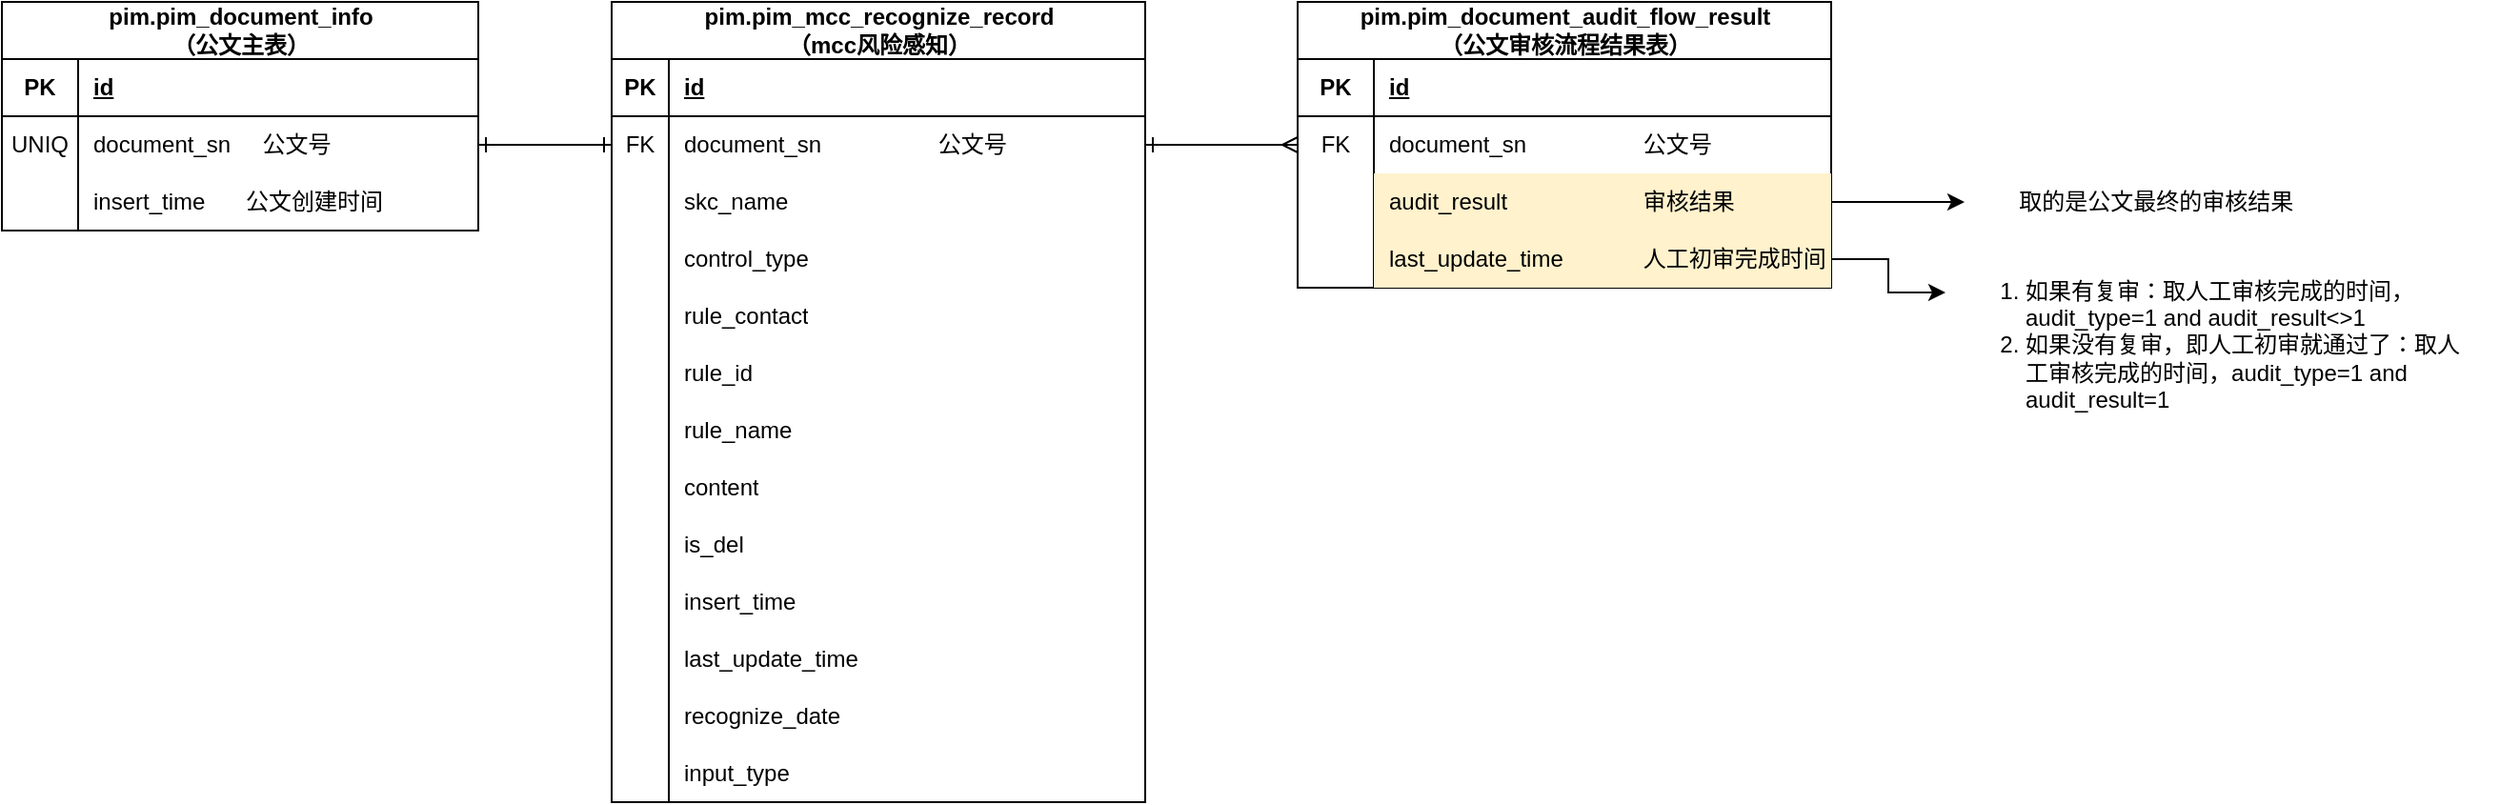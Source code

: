 <mxfile version="22.1.11" type="github">
  <diagram name="第 1 页" id="mirYbQMiVhFN95CKVaj2">
    <mxGraphModel dx="1528" dy="945" grid="1" gridSize="10" guides="1" tooltips="1" connect="1" arrows="1" fold="1" page="1" pageScale="1" pageWidth="827" pageHeight="1169" math="0" shadow="0">
      <root>
        <mxCell id="0" />
        <mxCell id="1" parent="0" />
        <mxCell id="CMeogjNzOUKb7R3VNsTo-1" value="pim.pim_mcc_recognize_record&lt;br&gt;（mcc风险感知）" style="shape=table;startSize=30;container=1;collapsible=1;childLayout=tableLayout;fixedRows=1;rowLines=0;fontStyle=1;align=center;resizeLast=1;html=1;" vertex="1" parent="1">
          <mxGeometry x="330" y="140" width="280" height="420" as="geometry" />
        </mxCell>
        <mxCell id="CMeogjNzOUKb7R3VNsTo-2" value="" style="shape=tableRow;horizontal=0;startSize=0;swimlaneHead=0;swimlaneBody=0;fillColor=none;collapsible=0;dropTarget=0;points=[[0,0.5],[1,0.5]];portConstraint=eastwest;top=0;left=0;right=0;bottom=1;" vertex="1" parent="CMeogjNzOUKb7R3VNsTo-1">
          <mxGeometry y="30" width="280" height="30" as="geometry" />
        </mxCell>
        <mxCell id="CMeogjNzOUKb7R3VNsTo-3" value="PK" style="shape=partialRectangle;connectable=0;fillColor=none;top=0;left=0;bottom=0;right=0;fontStyle=1;overflow=hidden;whiteSpace=wrap;html=1;" vertex="1" parent="CMeogjNzOUKb7R3VNsTo-2">
          <mxGeometry width="30" height="30" as="geometry">
            <mxRectangle width="30" height="30" as="alternateBounds" />
          </mxGeometry>
        </mxCell>
        <mxCell id="CMeogjNzOUKb7R3VNsTo-4" value="id" style="shape=partialRectangle;connectable=0;fillColor=none;top=0;left=0;bottom=0;right=0;align=left;spacingLeft=6;fontStyle=5;overflow=hidden;whiteSpace=wrap;html=1;" vertex="1" parent="CMeogjNzOUKb7R3VNsTo-2">
          <mxGeometry x="30" width="250" height="30" as="geometry">
            <mxRectangle width="250" height="30" as="alternateBounds" />
          </mxGeometry>
        </mxCell>
        <mxCell id="CMeogjNzOUKb7R3VNsTo-5" value="" style="shape=tableRow;horizontal=0;startSize=0;swimlaneHead=0;swimlaneBody=0;fillColor=none;collapsible=0;dropTarget=0;points=[[0,0.5],[1,0.5]];portConstraint=eastwest;top=0;left=0;right=0;bottom=0;" vertex="1" parent="CMeogjNzOUKb7R3VNsTo-1">
          <mxGeometry y="60" width="280" height="30" as="geometry" />
        </mxCell>
        <mxCell id="CMeogjNzOUKb7R3VNsTo-6" value="FK" style="shape=partialRectangle;connectable=0;fillColor=none;top=0;left=0;bottom=0;right=0;editable=1;overflow=hidden;whiteSpace=wrap;html=1;" vertex="1" parent="CMeogjNzOUKb7R3VNsTo-5">
          <mxGeometry width="30" height="30" as="geometry">
            <mxRectangle width="30" height="30" as="alternateBounds" />
          </mxGeometry>
        </mxCell>
        <mxCell id="CMeogjNzOUKb7R3VNsTo-7" value="document_sn&lt;span style=&quot;white-space: pre;&quot;&gt;&#x9;&lt;/span&gt;&lt;span style=&quot;white-space: pre;&quot;&gt;&#x9;&lt;/span&gt;&lt;span style=&quot;white-space: pre;&quot;&gt;&#x9;&lt;/span&gt;公文号" style="shape=partialRectangle;connectable=0;fillColor=none;top=0;left=0;bottom=0;right=0;align=left;spacingLeft=6;overflow=hidden;whiteSpace=wrap;html=1;" vertex="1" parent="CMeogjNzOUKb7R3VNsTo-5">
          <mxGeometry x="30" width="250" height="30" as="geometry">
            <mxRectangle width="250" height="30" as="alternateBounds" />
          </mxGeometry>
        </mxCell>
        <mxCell id="CMeogjNzOUKb7R3VNsTo-8" value="" style="shape=tableRow;horizontal=0;startSize=0;swimlaneHead=0;swimlaneBody=0;fillColor=none;collapsible=0;dropTarget=0;points=[[0,0.5],[1,0.5]];portConstraint=eastwest;top=0;left=0;right=0;bottom=0;" vertex="1" parent="CMeogjNzOUKb7R3VNsTo-1">
          <mxGeometry y="90" width="280" height="30" as="geometry" />
        </mxCell>
        <mxCell id="CMeogjNzOUKb7R3VNsTo-9" value="" style="shape=partialRectangle;connectable=0;fillColor=none;top=0;left=0;bottom=0;right=0;editable=1;overflow=hidden;whiteSpace=wrap;html=1;" vertex="1" parent="CMeogjNzOUKb7R3VNsTo-8">
          <mxGeometry width="30" height="30" as="geometry">
            <mxRectangle width="30" height="30" as="alternateBounds" />
          </mxGeometry>
        </mxCell>
        <mxCell id="CMeogjNzOUKb7R3VNsTo-10" value="skc_name" style="shape=partialRectangle;connectable=0;fillColor=none;top=0;left=0;bottom=0;right=0;align=left;spacingLeft=6;overflow=hidden;whiteSpace=wrap;html=1;" vertex="1" parent="CMeogjNzOUKb7R3VNsTo-8">
          <mxGeometry x="30" width="250" height="30" as="geometry">
            <mxRectangle width="250" height="30" as="alternateBounds" />
          </mxGeometry>
        </mxCell>
        <mxCell id="CMeogjNzOUKb7R3VNsTo-11" value="" style="shape=tableRow;horizontal=0;startSize=0;swimlaneHead=0;swimlaneBody=0;fillColor=none;collapsible=0;dropTarget=0;points=[[0,0.5],[1,0.5]];portConstraint=eastwest;top=0;left=0;right=0;bottom=0;" vertex="1" parent="CMeogjNzOUKb7R3VNsTo-1">
          <mxGeometry y="120" width="280" height="30" as="geometry" />
        </mxCell>
        <mxCell id="CMeogjNzOUKb7R3VNsTo-12" value="" style="shape=partialRectangle;connectable=0;fillColor=none;top=0;left=0;bottom=0;right=0;editable=1;overflow=hidden;whiteSpace=wrap;html=1;" vertex="1" parent="CMeogjNzOUKb7R3VNsTo-11">
          <mxGeometry width="30" height="30" as="geometry">
            <mxRectangle width="30" height="30" as="alternateBounds" />
          </mxGeometry>
        </mxCell>
        <mxCell id="CMeogjNzOUKb7R3VNsTo-13" value="control_type" style="shape=partialRectangle;connectable=0;fillColor=none;top=0;left=0;bottom=0;right=0;align=left;spacingLeft=6;overflow=hidden;whiteSpace=wrap;html=1;" vertex="1" parent="CMeogjNzOUKb7R3VNsTo-11">
          <mxGeometry x="30" width="250" height="30" as="geometry">
            <mxRectangle width="250" height="30" as="alternateBounds" />
          </mxGeometry>
        </mxCell>
        <mxCell id="CMeogjNzOUKb7R3VNsTo-14" value="" style="shape=tableRow;horizontal=0;startSize=0;swimlaneHead=0;swimlaneBody=0;fillColor=none;collapsible=0;dropTarget=0;points=[[0,0.5],[1,0.5]];portConstraint=eastwest;top=0;left=0;right=0;bottom=0;" vertex="1" parent="CMeogjNzOUKb7R3VNsTo-1">
          <mxGeometry y="150" width="280" height="30" as="geometry" />
        </mxCell>
        <mxCell id="CMeogjNzOUKb7R3VNsTo-15" value="" style="shape=partialRectangle;connectable=0;fillColor=none;top=0;left=0;bottom=0;right=0;editable=1;overflow=hidden;whiteSpace=wrap;html=1;" vertex="1" parent="CMeogjNzOUKb7R3VNsTo-14">
          <mxGeometry width="30" height="30" as="geometry">
            <mxRectangle width="30" height="30" as="alternateBounds" />
          </mxGeometry>
        </mxCell>
        <mxCell id="CMeogjNzOUKb7R3VNsTo-16" value="rule_contact" style="shape=partialRectangle;connectable=0;fillColor=none;top=0;left=0;bottom=0;right=0;align=left;spacingLeft=6;overflow=hidden;whiteSpace=wrap;html=1;" vertex="1" parent="CMeogjNzOUKb7R3VNsTo-14">
          <mxGeometry x="30" width="250" height="30" as="geometry">
            <mxRectangle width="250" height="30" as="alternateBounds" />
          </mxGeometry>
        </mxCell>
        <mxCell id="CMeogjNzOUKb7R3VNsTo-17" value="" style="shape=tableRow;horizontal=0;startSize=0;swimlaneHead=0;swimlaneBody=0;fillColor=none;collapsible=0;dropTarget=0;points=[[0,0.5],[1,0.5]];portConstraint=eastwest;top=0;left=0;right=0;bottom=0;" vertex="1" parent="CMeogjNzOUKb7R3VNsTo-1">
          <mxGeometry y="180" width="280" height="30" as="geometry" />
        </mxCell>
        <mxCell id="CMeogjNzOUKb7R3VNsTo-18" value="" style="shape=partialRectangle;connectable=0;fillColor=none;top=0;left=0;bottom=0;right=0;editable=1;overflow=hidden;whiteSpace=wrap;html=1;" vertex="1" parent="CMeogjNzOUKb7R3VNsTo-17">
          <mxGeometry width="30" height="30" as="geometry">
            <mxRectangle width="30" height="30" as="alternateBounds" />
          </mxGeometry>
        </mxCell>
        <mxCell id="CMeogjNzOUKb7R3VNsTo-19" value="rule_id" style="shape=partialRectangle;connectable=0;fillColor=none;top=0;left=0;bottom=0;right=0;align=left;spacingLeft=6;overflow=hidden;whiteSpace=wrap;html=1;" vertex="1" parent="CMeogjNzOUKb7R3VNsTo-17">
          <mxGeometry x="30" width="250" height="30" as="geometry">
            <mxRectangle width="250" height="30" as="alternateBounds" />
          </mxGeometry>
        </mxCell>
        <mxCell id="CMeogjNzOUKb7R3VNsTo-20" value="" style="shape=tableRow;horizontal=0;startSize=0;swimlaneHead=0;swimlaneBody=0;fillColor=none;collapsible=0;dropTarget=0;points=[[0,0.5],[1,0.5]];portConstraint=eastwest;top=0;left=0;right=0;bottom=0;" vertex="1" parent="CMeogjNzOUKb7R3VNsTo-1">
          <mxGeometry y="210" width="280" height="30" as="geometry" />
        </mxCell>
        <mxCell id="CMeogjNzOUKb7R3VNsTo-21" value="" style="shape=partialRectangle;connectable=0;fillColor=none;top=0;left=0;bottom=0;right=0;editable=1;overflow=hidden;whiteSpace=wrap;html=1;" vertex="1" parent="CMeogjNzOUKb7R3VNsTo-20">
          <mxGeometry width="30" height="30" as="geometry">
            <mxRectangle width="30" height="30" as="alternateBounds" />
          </mxGeometry>
        </mxCell>
        <mxCell id="CMeogjNzOUKb7R3VNsTo-22" value="rule_name" style="shape=partialRectangle;connectable=0;fillColor=none;top=0;left=0;bottom=0;right=0;align=left;spacingLeft=6;overflow=hidden;whiteSpace=wrap;html=1;" vertex="1" parent="CMeogjNzOUKb7R3VNsTo-20">
          <mxGeometry x="30" width="250" height="30" as="geometry">
            <mxRectangle width="250" height="30" as="alternateBounds" />
          </mxGeometry>
        </mxCell>
        <mxCell id="CMeogjNzOUKb7R3VNsTo-23" value="" style="shape=tableRow;horizontal=0;startSize=0;swimlaneHead=0;swimlaneBody=0;fillColor=none;collapsible=0;dropTarget=0;points=[[0,0.5],[1,0.5]];portConstraint=eastwest;top=0;left=0;right=0;bottom=0;" vertex="1" parent="CMeogjNzOUKb7R3VNsTo-1">
          <mxGeometry y="240" width="280" height="30" as="geometry" />
        </mxCell>
        <mxCell id="CMeogjNzOUKb7R3VNsTo-24" value="" style="shape=partialRectangle;connectable=0;fillColor=none;top=0;left=0;bottom=0;right=0;editable=1;overflow=hidden;whiteSpace=wrap;html=1;" vertex="1" parent="CMeogjNzOUKb7R3VNsTo-23">
          <mxGeometry width="30" height="30" as="geometry">
            <mxRectangle width="30" height="30" as="alternateBounds" />
          </mxGeometry>
        </mxCell>
        <mxCell id="CMeogjNzOUKb7R3VNsTo-25" value="content" style="shape=partialRectangle;connectable=0;fillColor=none;top=0;left=0;bottom=0;right=0;align=left;spacingLeft=6;overflow=hidden;whiteSpace=wrap;html=1;" vertex="1" parent="CMeogjNzOUKb7R3VNsTo-23">
          <mxGeometry x="30" width="250" height="30" as="geometry">
            <mxRectangle width="250" height="30" as="alternateBounds" />
          </mxGeometry>
        </mxCell>
        <mxCell id="CMeogjNzOUKb7R3VNsTo-26" value="" style="shape=tableRow;horizontal=0;startSize=0;swimlaneHead=0;swimlaneBody=0;fillColor=none;collapsible=0;dropTarget=0;points=[[0,0.5],[1,0.5]];portConstraint=eastwest;top=0;left=0;right=0;bottom=0;" vertex="1" parent="CMeogjNzOUKb7R3VNsTo-1">
          <mxGeometry y="270" width="280" height="30" as="geometry" />
        </mxCell>
        <mxCell id="CMeogjNzOUKb7R3VNsTo-27" value="" style="shape=partialRectangle;connectable=0;fillColor=none;top=0;left=0;bottom=0;right=0;editable=1;overflow=hidden;whiteSpace=wrap;html=1;" vertex="1" parent="CMeogjNzOUKb7R3VNsTo-26">
          <mxGeometry width="30" height="30" as="geometry">
            <mxRectangle width="30" height="30" as="alternateBounds" />
          </mxGeometry>
        </mxCell>
        <mxCell id="CMeogjNzOUKb7R3VNsTo-28" value="is_del" style="shape=partialRectangle;connectable=0;fillColor=none;top=0;left=0;bottom=0;right=0;align=left;spacingLeft=6;overflow=hidden;whiteSpace=wrap;html=1;" vertex="1" parent="CMeogjNzOUKb7R3VNsTo-26">
          <mxGeometry x="30" width="250" height="30" as="geometry">
            <mxRectangle width="250" height="30" as="alternateBounds" />
          </mxGeometry>
        </mxCell>
        <mxCell id="CMeogjNzOUKb7R3VNsTo-29" value="" style="shape=tableRow;horizontal=0;startSize=0;swimlaneHead=0;swimlaneBody=0;fillColor=none;collapsible=0;dropTarget=0;points=[[0,0.5],[1,0.5]];portConstraint=eastwest;top=0;left=0;right=0;bottom=0;" vertex="1" parent="CMeogjNzOUKb7R3VNsTo-1">
          <mxGeometry y="300" width="280" height="30" as="geometry" />
        </mxCell>
        <mxCell id="CMeogjNzOUKb7R3VNsTo-30" value="" style="shape=partialRectangle;connectable=0;fillColor=none;top=0;left=0;bottom=0;right=0;editable=1;overflow=hidden;whiteSpace=wrap;html=1;" vertex="1" parent="CMeogjNzOUKb7R3VNsTo-29">
          <mxGeometry width="30" height="30" as="geometry">
            <mxRectangle width="30" height="30" as="alternateBounds" />
          </mxGeometry>
        </mxCell>
        <mxCell id="CMeogjNzOUKb7R3VNsTo-31" value="insert_time" style="shape=partialRectangle;connectable=0;fillColor=none;top=0;left=0;bottom=0;right=0;align=left;spacingLeft=6;overflow=hidden;whiteSpace=wrap;html=1;" vertex="1" parent="CMeogjNzOUKb7R3VNsTo-29">
          <mxGeometry x="30" width="250" height="30" as="geometry">
            <mxRectangle width="250" height="30" as="alternateBounds" />
          </mxGeometry>
        </mxCell>
        <mxCell id="CMeogjNzOUKb7R3VNsTo-32" value="" style="shape=tableRow;horizontal=0;startSize=0;swimlaneHead=0;swimlaneBody=0;fillColor=none;collapsible=0;dropTarget=0;points=[[0,0.5],[1,0.5]];portConstraint=eastwest;top=0;left=0;right=0;bottom=0;" vertex="1" parent="CMeogjNzOUKb7R3VNsTo-1">
          <mxGeometry y="330" width="280" height="30" as="geometry" />
        </mxCell>
        <mxCell id="CMeogjNzOUKb7R3VNsTo-33" value="" style="shape=partialRectangle;connectable=0;fillColor=none;top=0;left=0;bottom=0;right=0;editable=1;overflow=hidden;whiteSpace=wrap;html=1;" vertex="1" parent="CMeogjNzOUKb7R3VNsTo-32">
          <mxGeometry width="30" height="30" as="geometry">
            <mxRectangle width="30" height="30" as="alternateBounds" />
          </mxGeometry>
        </mxCell>
        <mxCell id="CMeogjNzOUKb7R3VNsTo-34" value="last_update_time" style="shape=partialRectangle;connectable=0;fillColor=none;top=0;left=0;bottom=0;right=0;align=left;spacingLeft=6;overflow=hidden;whiteSpace=wrap;html=1;" vertex="1" parent="CMeogjNzOUKb7R3VNsTo-32">
          <mxGeometry x="30" width="250" height="30" as="geometry">
            <mxRectangle width="250" height="30" as="alternateBounds" />
          </mxGeometry>
        </mxCell>
        <mxCell id="CMeogjNzOUKb7R3VNsTo-35" value="" style="shape=tableRow;horizontal=0;startSize=0;swimlaneHead=0;swimlaneBody=0;fillColor=none;collapsible=0;dropTarget=0;points=[[0,0.5],[1,0.5]];portConstraint=eastwest;top=0;left=0;right=0;bottom=0;" vertex="1" parent="CMeogjNzOUKb7R3VNsTo-1">
          <mxGeometry y="360" width="280" height="30" as="geometry" />
        </mxCell>
        <mxCell id="CMeogjNzOUKb7R3VNsTo-36" value="" style="shape=partialRectangle;connectable=0;fillColor=none;top=0;left=0;bottom=0;right=0;editable=1;overflow=hidden;whiteSpace=wrap;html=1;" vertex="1" parent="CMeogjNzOUKb7R3VNsTo-35">
          <mxGeometry width="30" height="30" as="geometry">
            <mxRectangle width="30" height="30" as="alternateBounds" />
          </mxGeometry>
        </mxCell>
        <mxCell id="CMeogjNzOUKb7R3VNsTo-37" value="recognize_date" style="shape=partialRectangle;connectable=0;fillColor=none;top=0;left=0;bottom=0;right=0;align=left;spacingLeft=6;overflow=hidden;whiteSpace=wrap;html=1;" vertex="1" parent="CMeogjNzOUKb7R3VNsTo-35">
          <mxGeometry x="30" width="250" height="30" as="geometry">
            <mxRectangle width="250" height="30" as="alternateBounds" />
          </mxGeometry>
        </mxCell>
        <mxCell id="CMeogjNzOUKb7R3VNsTo-39" value="" style="shape=tableRow;horizontal=0;startSize=0;swimlaneHead=0;swimlaneBody=0;fillColor=none;collapsible=0;dropTarget=0;points=[[0,0.5],[1,0.5]];portConstraint=eastwest;top=0;left=0;right=0;bottom=0;" vertex="1" parent="CMeogjNzOUKb7R3VNsTo-1">
          <mxGeometry y="390" width="280" height="30" as="geometry" />
        </mxCell>
        <mxCell id="CMeogjNzOUKb7R3VNsTo-40" value="" style="shape=partialRectangle;connectable=0;fillColor=none;top=0;left=0;bottom=0;right=0;editable=1;overflow=hidden;whiteSpace=wrap;html=1;" vertex="1" parent="CMeogjNzOUKb7R3VNsTo-39">
          <mxGeometry width="30" height="30" as="geometry">
            <mxRectangle width="30" height="30" as="alternateBounds" />
          </mxGeometry>
        </mxCell>
        <mxCell id="CMeogjNzOUKb7R3VNsTo-41" value="input_type" style="shape=partialRectangle;connectable=0;fillColor=none;top=0;left=0;bottom=0;right=0;align=left;spacingLeft=6;overflow=hidden;whiteSpace=wrap;html=1;" vertex="1" parent="CMeogjNzOUKb7R3VNsTo-39">
          <mxGeometry x="30" width="250" height="30" as="geometry">
            <mxRectangle width="250" height="30" as="alternateBounds" />
          </mxGeometry>
        </mxCell>
        <mxCell id="CMeogjNzOUKb7R3VNsTo-48" value="pim.pim_document_info&lt;br&gt;（公文主表）" style="shape=table;startSize=30;container=1;collapsible=1;childLayout=tableLayout;fixedRows=1;rowLines=0;fontStyle=1;align=center;resizeLast=1;html=1;" vertex="1" parent="1">
          <mxGeometry x="10" y="140" width="250" height="120" as="geometry" />
        </mxCell>
        <mxCell id="CMeogjNzOUKb7R3VNsTo-49" value="" style="shape=tableRow;horizontal=0;startSize=0;swimlaneHead=0;swimlaneBody=0;fillColor=none;collapsible=0;dropTarget=0;points=[[0,0.5],[1,0.5]];portConstraint=eastwest;top=0;left=0;right=0;bottom=1;" vertex="1" parent="CMeogjNzOUKb7R3VNsTo-48">
          <mxGeometry y="30" width="250" height="30" as="geometry" />
        </mxCell>
        <mxCell id="CMeogjNzOUKb7R3VNsTo-50" value="PK" style="shape=partialRectangle;connectable=0;fillColor=none;top=0;left=0;bottom=0;right=0;fontStyle=1;overflow=hidden;whiteSpace=wrap;html=1;" vertex="1" parent="CMeogjNzOUKb7R3VNsTo-49">
          <mxGeometry width="40" height="30" as="geometry">
            <mxRectangle width="40" height="30" as="alternateBounds" />
          </mxGeometry>
        </mxCell>
        <mxCell id="CMeogjNzOUKb7R3VNsTo-51" value="id" style="shape=partialRectangle;connectable=0;fillColor=none;top=0;left=0;bottom=0;right=0;align=left;spacingLeft=6;fontStyle=5;overflow=hidden;whiteSpace=wrap;html=1;" vertex="1" parent="CMeogjNzOUKb7R3VNsTo-49">
          <mxGeometry x="40" width="210" height="30" as="geometry">
            <mxRectangle width="210" height="30" as="alternateBounds" />
          </mxGeometry>
        </mxCell>
        <mxCell id="CMeogjNzOUKb7R3VNsTo-52" value="" style="shape=tableRow;horizontal=0;startSize=0;swimlaneHead=0;swimlaneBody=0;fillColor=none;collapsible=0;dropTarget=0;points=[[0,0.5],[1,0.5]];portConstraint=eastwest;top=0;left=0;right=0;bottom=0;" vertex="1" parent="CMeogjNzOUKb7R3VNsTo-48">
          <mxGeometry y="60" width="250" height="30" as="geometry" />
        </mxCell>
        <mxCell id="CMeogjNzOUKb7R3VNsTo-53" value="UNIQ" style="shape=partialRectangle;connectable=0;fillColor=none;top=0;left=0;bottom=0;right=0;editable=1;overflow=hidden;whiteSpace=wrap;html=1;" vertex="1" parent="CMeogjNzOUKb7R3VNsTo-52">
          <mxGeometry width="40" height="30" as="geometry">
            <mxRectangle width="40" height="30" as="alternateBounds" />
          </mxGeometry>
        </mxCell>
        <mxCell id="CMeogjNzOUKb7R3VNsTo-54" value="document_sn&amp;nbsp; &amp;nbsp; &amp;nbsp;公文号" style="shape=partialRectangle;connectable=0;fillColor=none;top=0;left=0;bottom=0;right=0;align=left;spacingLeft=6;overflow=hidden;whiteSpace=wrap;html=1;" vertex="1" parent="CMeogjNzOUKb7R3VNsTo-52">
          <mxGeometry x="40" width="210" height="30" as="geometry">
            <mxRectangle width="210" height="30" as="alternateBounds" />
          </mxGeometry>
        </mxCell>
        <mxCell id="CMeogjNzOUKb7R3VNsTo-55" value="" style="shape=tableRow;horizontal=0;startSize=0;swimlaneHead=0;swimlaneBody=0;fillColor=none;collapsible=0;dropTarget=0;points=[[0,0.5],[1,0.5]];portConstraint=eastwest;top=0;left=0;right=0;bottom=0;" vertex="1" parent="CMeogjNzOUKb7R3VNsTo-48">
          <mxGeometry y="90" width="250" height="30" as="geometry" />
        </mxCell>
        <mxCell id="CMeogjNzOUKb7R3VNsTo-56" value="" style="shape=partialRectangle;connectable=0;fillColor=none;top=0;left=0;bottom=0;right=0;editable=1;overflow=hidden;whiteSpace=wrap;html=1;" vertex="1" parent="CMeogjNzOUKb7R3VNsTo-55">
          <mxGeometry width="40" height="30" as="geometry">
            <mxRectangle width="40" height="30" as="alternateBounds" />
          </mxGeometry>
        </mxCell>
        <mxCell id="CMeogjNzOUKb7R3VNsTo-57" value="insert_time&lt;span style=&quot;white-space: pre;&quot;&gt;&#x9;&lt;/span&gt;公文创建时间" style="shape=partialRectangle;connectable=0;fillColor=none;top=0;left=0;bottom=0;right=0;align=left;spacingLeft=6;overflow=hidden;whiteSpace=wrap;html=1;" vertex="1" parent="CMeogjNzOUKb7R3VNsTo-55">
          <mxGeometry x="40" width="210" height="30" as="geometry">
            <mxRectangle width="210" height="30" as="alternateBounds" />
          </mxGeometry>
        </mxCell>
        <mxCell id="CMeogjNzOUKb7R3VNsTo-62" value="pim.pim_document_audit_flow_result&lt;br&gt;（公文审核流程结果表）" style="shape=table;startSize=30;container=1;collapsible=1;childLayout=tableLayout;fixedRows=1;rowLines=0;fontStyle=1;align=center;resizeLast=1;html=1;" vertex="1" parent="1">
          <mxGeometry x="690" y="140" width="280" height="150" as="geometry" />
        </mxCell>
        <mxCell id="CMeogjNzOUKb7R3VNsTo-63" value="" style="shape=tableRow;horizontal=0;startSize=0;swimlaneHead=0;swimlaneBody=0;fillColor=none;collapsible=0;dropTarget=0;points=[[0,0.5],[1,0.5]];portConstraint=eastwest;top=0;left=0;right=0;bottom=1;" vertex="1" parent="CMeogjNzOUKb7R3VNsTo-62">
          <mxGeometry y="30" width="280" height="30" as="geometry" />
        </mxCell>
        <mxCell id="CMeogjNzOUKb7R3VNsTo-64" value="PK" style="shape=partialRectangle;connectable=0;fillColor=none;top=0;left=0;bottom=0;right=0;fontStyle=1;overflow=hidden;whiteSpace=wrap;html=1;" vertex="1" parent="CMeogjNzOUKb7R3VNsTo-63">
          <mxGeometry width="40" height="30" as="geometry">
            <mxRectangle width="40" height="30" as="alternateBounds" />
          </mxGeometry>
        </mxCell>
        <mxCell id="CMeogjNzOUKb7R3VNsTo-65" value="id" style="shape=partialRectangle;connectable=0;fillColor=none;top=0;left=0;bottom=0;right=0;align=left;spacingLeft=6;fontStyle=5;overflow=hidden;whiteSpace=wrap;html=1;" vertex="1" parent="CMeogjNzOUKb7R3VNsTo-63">
          <mxGeometry x="40" width="240" height="30" as="geometry">
            <mxRectangle width="240" height="30" as="alternateBounds" />
          </mxGeometry>
        </mxCell>
        <mxCell id="CMeogjNzOUKb7R3VNsTo-66" value="" style="shape=tableRow;horizontal=0;startSize=0;swimlaneHead=0;swimlaneBody=0;fillColor=none;collapsible=0;dropTarget=0;points=[[0,0.5],[1,0.5]];portConstraint=eastwest;top=0;left=0;right=0;bottom=0;" vertex="1" parent="CMeogjNzOUKb7R3VNsTo-62">
          <mxGeometry y="60" width="280" height="30" as="geometry" />
        </mxCell>
        <mxCell id="CMeogjNzOUKb7R3VNsTo-67" value="FK" style="shape=partialRectangle;connectable=0;fillColor=none;top=0;left=0;bottom=0;right=0;editable=1;overflow=hidden;whiteSpace=wrap;html=1;" vertex="1" parent="CMeogjNzOUKb7R3VNsTo-66">
          <mxGeometry width="40" height="30" as="geometry">
            <mxRectangle width="40" height="30" as="alternateBounds" />
          </mxGeometry>
        </mxCell>
        <mxCell id="CMeogjNzOUKb7R3VNsTo-68" value="document_sn&lt;span style=&quot;white-space: pre;&quot;&gt;&#x9;&lt;/span&gt;&lt;span style=&quot;white-space: pre;&quot;&gt;&#x9;&lt;span style=&quot;white-space: pre;&quot;&gt;&#x9;&lt;/span&gt;&lt;/span&gt;公文号" style="shape=partialRectangle;connectable=0;fillColor=none;top=0;left=0;bottom=0;right=0;align=left;spacingLeft=6;overflow=hidden;whiteSpace=wrap;html=1;" vertex="1" parent="CMeogjNzOUKb7R3VNsTo-66">
          <mxGeometry x="40" width="240" height="30" as="geometry">
            <mxRectangle width="240" height="30" as="alternateBounds" />
          </mxGeometry>
        </mxCell>
        <mxCell id="CMeogjNzOUKb7R3VNsTo-69" value="" style="shape=tableRow;horizontal=0;startSize=0;swimlaneHead=0;swimlaneBody=0;fillColor=none;collapsible=0;dropTarget=0;points=[[0,0.5],[1,0.5]];portConstraint=eastwest;top=0;left=0;right=0;bottom=0;" vertex="1" parent="CMeogjNzOUKb7R3VNsTo-62">
          <mxGeometry y="90" width="280" height="30" as="geometry" />
        </mxCell>
        <mxCell id="CMeogjNzOUKb7R3VNsTo-70" value="" style="shape=partialRectangle;connectable=0;fillColor=none;top=0;left=0;bottom=0;right=0;editable=1;overflow=hidden;whiteSpace=wrap;html=1;" vertex="1" parent="CMeogjNzOUKb7R3VNsTo-69">
          <mxGeometry width="40" height="30" as="geometry">
            <mxRectangle width="40" height="30" as="alternateBounds" />
          </mxGeometry>
        </mxCell>
        <mxCell id="CMeogjNzOUKb7R3VNsTo-71" value="audit_result&lt;span style=&quot;white-space: pre;&quot;&gt;&#x9;&lt;/span&gt;&lt;span style=&quot;white-space: pre;&quot;&gt;&#x9;&lt;/span&gt;&lt;span style=&quot;white-space: pre;&quot;&gt;&#x9;&lt;/span&gt;审核结果" style="shape=partialRectangle;connectable=0;fillColor=#fff2cc;top=0;left=0;bottom=0;right=0;align=left;spacingLeft=6;overflow=hidden;whiteSpace=wrap;html=1;strokeColor=#d6b656;" vertex="1" parent="CMeogjNzOUKb7R3VNsTo-69">
          <mxGeometry x="40" width="240" height="30" as="geometry">
            <mxRectangle width="240" height="30" as="alternateBounds" />
          </mxGeometry>
        </mxCell>
        <mxCell id="CMeogjNzOUKb7R3VNsTo-72" value="" style="shape=tableRow;horizontal=0;startSize=0;swimlaneHead=0;swimlaneBody=0;fillColor=none;collapsible=0;dropTarget=0;points=[[0,0.5],[1,0.5]];portConstraint=eastwest;top=0;left=0;right=0;bottom=0;" vertex="1" parent="CMeogjNzOUKb7R3VNsTo-62">
          <mxGeometry y="120" width="280" height="30" as="geometry" />
        </mxCell>
        <mxCell id="CMeogjNzOUKb7R3VNsTo-73" value="" style="shape=partialRectangle;connectable=0;fillColor=none;top=0;left=0;bottom=0;right=0;editable=1;overflow=hidden;whiteSpace=wrap;html=1;" vertex="1" parent="CMeogjNzOUKb7R3VNsTo-72">
          <mxGeometry width="40" height="30" as="geometry">
            <mxRectangle width="40" height="30" as="alternateBounds" />
          </mxGeometry>
        </mxCell>
        <mxCell id="CMeogjNzOUKb7R3VNsTo-74" value="last_update_time&lt;span style=&quot;white-space: pre;&quot;&gt;&#x9;&lt;/span&gt;&lt;span style=&quot;white-space: pre;&quot;&gt;&#x9;&lt;/span&gt;人工初审完成时间" style="shape=partialRectangle;connectable=0;fillColor=#fff2cc;top=0;left=0;bottom=0;right=0;align=left;spacingLeft=6;overflow=hidden;whiteSpace=wrap;html=1;strokeColor=#d6b656;" vertex="1" parent="CMeogjNzOUKb7R3VNsTo-72">
          <mxGeometry x="40" width="240" height="30" as="geometry">
            <mxRectangle width="240" height="30" as="alternateBounds" />
          </mxGeometry>
        </mxCell>
        <mxCell id="CMeogjNzOUKb7R3VNsTo-82" style="edgeStyle=orthogonalEdgeStyle;rounded=0;orthogonalLoop=1;jettySize=auto;html=1;exitX=1;exitY=0.5;exitDx=0;exitDy=0;entryX=0;entryY=0.25;entryDx=0;entryDy=0;" edge="1" parent="1" source="CMeogjNzOUKb7R3VNsTo-72" target="CMeogjNzOUKb7R3VNsTo-90">
          <mxGeometry relative="1" as="geometry" />
        </mxCell>
        <mxCell id="CMeogjNzOUKb7R3VNsTo-85" style="edgeStyle=orthogonalEdgeStyle;rounded=0;orthogonalLoop=1;jettySize=auto;html=1;exitX=1;exitY=0.5;exitDx=0;exitDy=0;entryX=0;entryY=0.5;entryDx=0;entryDy=0;endArrow=ERmany;endFill=0;strokeColor=none;startArrow=ERone;startFill=0;" edge="1" parent="1" source="CMeogjNzOUKb7R3VNsTo-5" target="CMeogjNzOUKb7R3VNsTo-66">
          <mxGeometry relative="1" as="geometry" />
        </mxCell>
        <mxCell id="CMeogjNzOUKb7R3VNsTo-89" style="edgeStyle=orthogonalEdgeStyle;rounded=0;orthogonalLoop=1;jettySize=auto;html=1;exitX=1;exitY=0.5;exitDx=0;exitDy=0;entryX=0;entryY=0.5;entryDx=0;entryDy=0;" edge="1" parent="1" source="CMeogjNzOUKb7R3VNsTo-69" target="CMeogjNzOUKb7R3VNsTo-91">
          <mxGeometry relative="1" as="geometry">
            <mxPoint x="1040.0" y="170" as="targetPoint" />
          </mxGeometry>
        </mxCell>
        <mxCell id="CMeogjNzOUKb7R3VNsTo-90" value="&lt;ol&gt;&lt;li&gt;如果有复审：取人工审核完成的时间，&lt;span style=&quot;&quot;&gt;audit_type=1 and audit_result&amp;lt;&amp;gt;1&lt;/span&gt;&lt;br&gt;&lt;/li&gt;&lt;li&gt;如果没有复审&lt;span style=&quot;border-color: var(--border-color);&quot;&gt;，即人工初审就通过了&lt;/span&gt;&lt;span style=&quot;&quot;&gt;：取人工审核完成的时间，&lt;/span&gt;audit_type=1 and audit_result=1&lt;/li&gt;&lt;/ol&gt;" style="text;strokeColor=none;fillColor=none;html=1;whiteSpace=wrap;verticalAlign=middle;overflow=hidden;" vertex="1" parent="1">
          <mxGeometry x="1030" y="270" width="280" height="90" as="geometry" />
        </mxCell>
        <mxCell id="CMeogjNzOUKb7R3VNsTo-91" value="&lt;div&gt;&lt;span style=&quot;white-space: pre;&quot;&gt;&#x9;&lt;/span&gt;取的是公文最终的审核结果&lt;/div&gt;" style="text;strokeColor=none;fillColor=none;html=1;whiteSpace=wrap;verticalAlign=middle;overflow=hidden;" vertex="1" parent="1">
          <mxGeometry x="1040" y="228.5" width="280" height="33" as="geometry" />
        </mxCell>
        <mxCell id="CMeogjNzOUKb7R3VNsTo-93" style="edgeStyle=orthogonalEdgeStyle;rounded=0;orthogonalLoop=1;jettySize=auto;html=1;exitX=1;exitY=0.5;exitDx=0;exitDy=0;entryX=0;entryY=0.5;entryDx=0;entryDy=0;startArrow=ERone;startFill=0;endArrow=ERone;endFill=0;" edge="1" parent="1" source="CMeogjNzOUKb7R3VNsTo-52" target="CMeogjNzOUKb7R3VNsTo-5">
          <mxGeometry relative="1" as="geometry" />
        </mxCell>
        <mxCell id="CMeogjNzOUKb7R3VNsTo-94" style="edgeStyle=orthogonalEdgeStyle;rounded=0;orthogonalLoop=1;jettySize=auto;html=1;exitX=1;exitY=0.5;exitDx=0;exitDy=0;entryX=0;entryY=0.5;entryDx=0;entryDy=0;startArrow=ERone;startFill=0;endArrow=ERmany;endFill=0;" edge="1" parent="1" source="CMeogjNzOUKb7R3VNsTo-5" target="CMeogjNzOUKb7R3VNsTo-66">
          <mxGeometry relative="1" as="geometry" />
        </mxCell>
      </root>
    </mxGraphModel>
  </diagram>
</mxfile>
